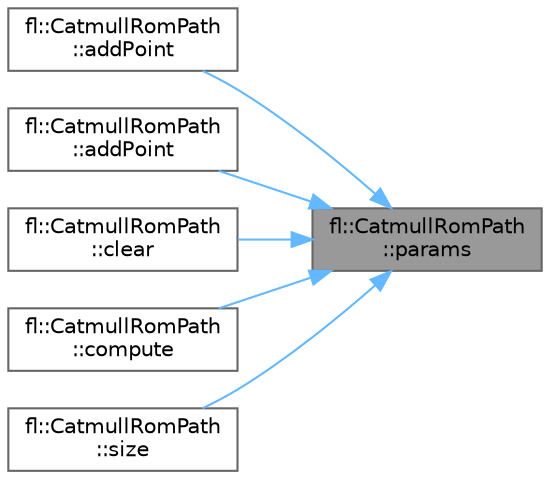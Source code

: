 digraph "fl::CatmullRomPath::params"
{
 // INTERACTIVE_SVG=YES
 // LATEX_PDF_SIZE
  bgcolor="transparent";
  edge [fontname=Helvetica,fontsize=10,labelfontname=Helvetica,labelfontsize=10];
  node [fontname=Helvetica,fontsize=10,shape=box,height=0.2,width=0.4];
  rankdir="RL";
  Node1 [id="Node000001",label="fl::CatmullRomPath\l::params",height=0.2,width=0.4,color="gray40", fillcolor="grey60", style="filled", fontcolor="black",tooltip=" "];
  Node1 -> Node2 [id="edge1_Node000001_Node000002",dir="back",color="steelblue1",style="solid",tooltip=" "];
  Node2 [id="Node000002",label="fl::CatmullRomPath\l::addPoint",height=0.2,width=0.4,color="grey40", fillcolor="white", style="filled",URL="$d2/d1f/classfl_1_1_catmull_rom_path_addee00da85048c6e6613e752e5f2fc22.html#addee00da85048c6e6613e752e5f2fc22",tooltip="Add a point with separate x,y coordinates."];
  Node1 -> Node3 [id="edge2_Node000001_Node000003",dir="back",color="steelblue1",style="solid",tooltip=" "];
  Node3 [id="Node000003",label="fl::CatmullRomPath\l::addPoint",height=0.2,width=0.4,color="grey40", fillcolor="white", style="filled",URL="$d2/d1f/classfl_1_1_catmull_rom_path_ae5bc34153257d7cb49ca32008f3109db.html#ae5bc34153257d7cb49ca32008f3109db",tooltip="Add a point in [0,1]² to the path."];
  Node1 -> Node4 [id="edge3_Node000001_Node000004",dir="back",color="steelblue1",style="solid",tooltip=" "];
  Node4 [id="Node000004",label="fl::CatmullRomPath\l::clear",height=0.2,width=0.4,color="grey40", fillcolor="white", style="filled",URL="$d2/d1f/classfl_1_1_catmull_rom_path_a35e222a045a5623383e64bf700004b23.html#a35e222a045a5623383e64bf700004b23",tooltip="Clear all control points."];
  Node1 -> Node5 [id="edge4_Node000001_Node000005",dir="back",color="steelblue1",style="solid",tooltip=" "];
  Node5 [id="Node000005",label="fl::CatmullRomPath\l::compute",height=0.2,width=0.4,color="grey40", fillcolor="white", style="filled",URL="$d2/d1f/classfl_1_1_catmull_rom_path_a6e5d18d26fcbf7bd8bf962b804626bed.html#a6e5d18d26fcbf7bd8bf962b804626bed",tooltip=" "];
  Node1 -> Node6 [id="edge5_Node000001_Node000006",dir="back",color="steelblue1",style="solid",tooltip=" "];
  Node6 [id="Node000006",label="fl::CatmullRomPath\l::size",height=0.2,width=0.4,color="grey40", fillcolor="white", style="filled",URL="$d2/d1f/classfl_1_1_catmull_rom_path_a003f74c931b4e70c5a7de6c8d4c5108c.html#a003f74c931b4e70c5a7de6c8d4c5108c",tooltip="Get the number of control points."];
}
